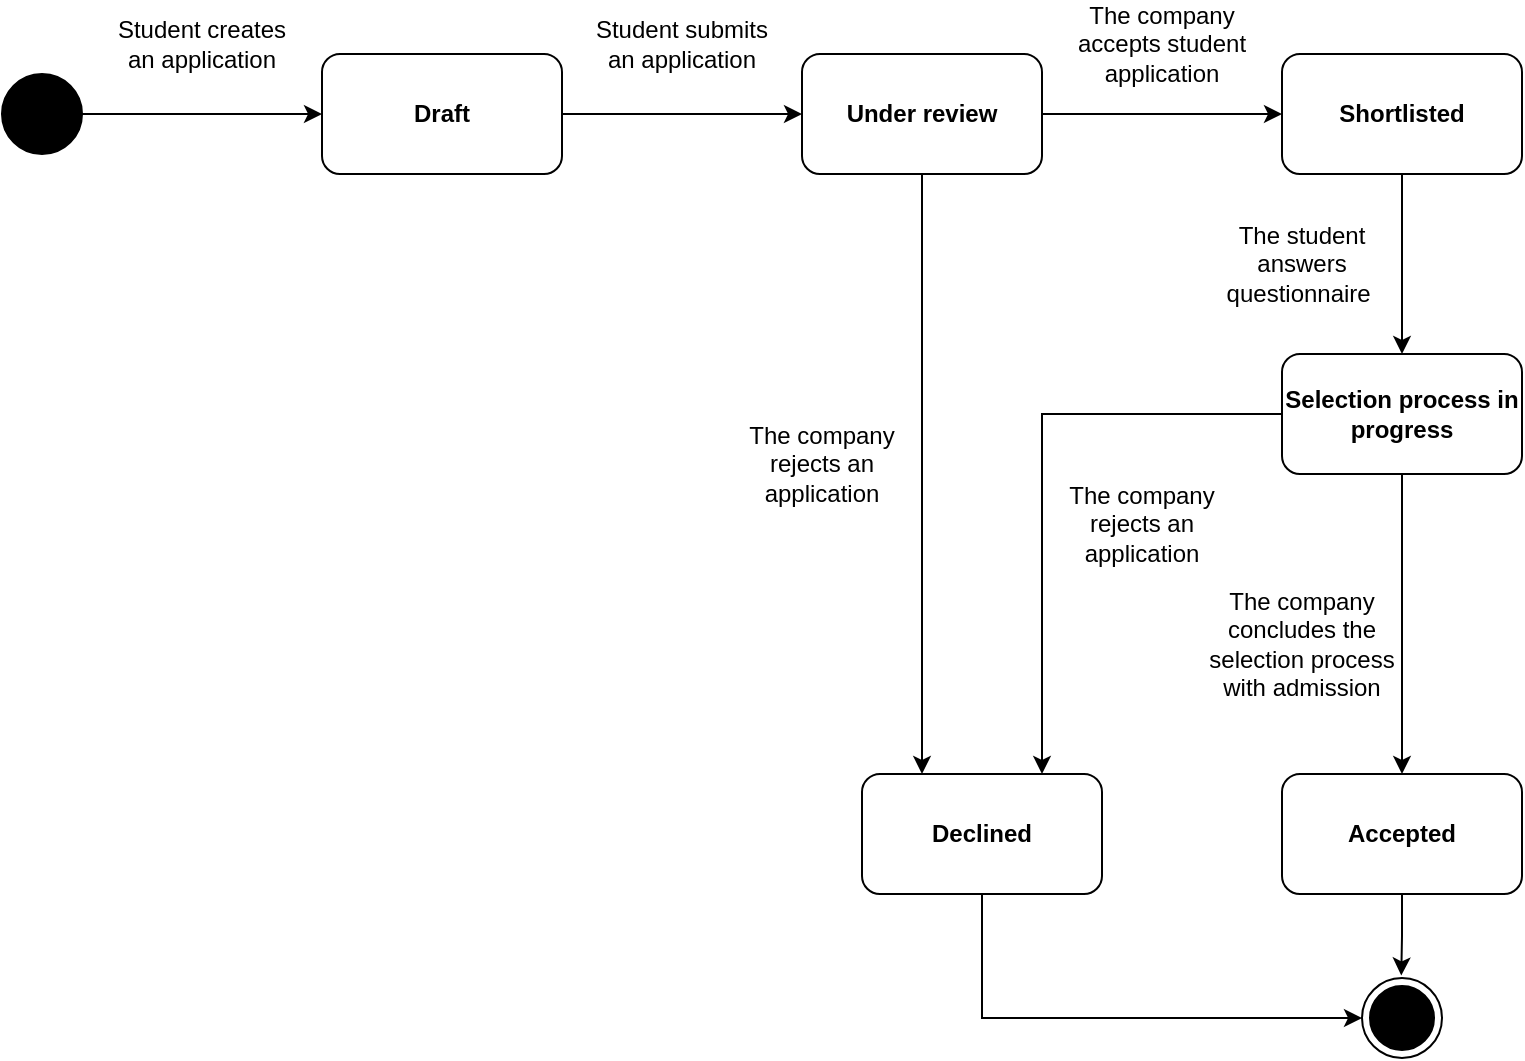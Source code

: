<mxfile version="25.0.3">
  <diagram name="Page-1" id="Z6-9M2VTCBfnbcUTm5Nu">
    <mxGraphModel dx="1434" dy="746" grid="1" gridSize="10" guides="1" tooltips="1" connect="1" arrows="1" fold="1" page="1" pageScale="1" pageWidth="827" pageHeight="1169" math="0" shadow="0">
      <root>
        <mxCell id="0" />
        <mxCell id="1" parent="0" />
        <mxCell id="DB-mMYPQY7Jh6TGkDNSh-1" value="" style="ellipse;whiteSpace=wrap;html=1;aspect=fixed;fillColor=#000000;" parent="1" vertex="1">
          <mxGeometry x="40" y="300" width="40" height="40" as="geometry" />
        </mxCell>
        <mxCell id="DB-mMYPQY7Jh6TGkDNSh-2" value="" style="endArrow=classic;html=1;rounded=0;exitX=1;exitY=0.5;exitDx=0;exitDy=0;entryX=0;entryY=0.5;entryDx=0;entryDy=0;" parent="1" source="6HXEC6jqAS_KfBbvcYs2-1" target="DB-mMYPQY7Jh6TGkDNSh-4" edge="1">
          <mxGeometry width="50" height="50" relative="1" as="geometry">
            <mxPoint x="360" y="550" as="sourcePoint" />
            <mxPoint x="170" y="320" as="targetPoint" />
          </mxGeometry>
        </mxCell>
        <mxCell id="DB-mMYPQY7Jh6TGkDNSh-3" style="edgeStyle=orthogonalEdgeStyle;rounded=0;orthogonalLoop=1;jettySize=auto;html=1;entryX=0;entryY=0.5;entryDx=0;entryDy=0;" parent="1" source="DB-mMYPQY7Jh6TGkDNSh-4" target="DB-mMYPQY7Jh6TGkDNSh-6" edge="1">
          <mxGeometry relative="1" as="geometry" />
        </mxCell>
        <mxCell id="DB-mMYPQY7Jh6TGkDNSh-37" style="edgeStyle=orthogonalEdgeStyle;rounded=0;orthogonalLoop=1;jettySize=auto;html=1;entryX=0.25;entryY=0;entryDx=0;entryDy=0;exitX=0.5;exitY=1;exitDx=0;exitDy=0;" parent="1" source="DB-mMYPQY7Jh6TGkDNSh-4" target="DB-mMYPQY7Jh6TGkDNSh-35" edge="1">
          <mxGeometry relative="1" as="geometry">
            <Array as="points">
              <mxPoint x="500" y="615" />
            </Array>
          </mxGeometry>
        </mxCell>
        <mxCell id="DB-mMYPQY7Jh6TGkDNSh-4" value="&lt;b&gt;Under review&lt;/b&gt;" style="rounded=1;whiteSpace=wrap;html=1;" parent="1" vertex="1">
          <mxGeometry x="440" y="290" width="120" height="60" as="geometry" />
        </mxCell>
        <mxCell id="DB-mMYPQY7Jh6TGkDNSh-5" style="edgeStyle=orthogonalEdgeStyle;rounded=0;orthogonalLoop=1;jettySize=auto;html=1;entryX=0.5;entryY=0;entryDx=0;entryDy=0;" parent="1" source="DB-mMYPQY7Jh6TGkDNSh-6" target="DB-mMYPQY7Jh6TGkDNSh-8" edge="1">
          <mxGeometry relative="1" as="geometry">
            <Array as="points" />
          </mxGeometry>
        </mxCell>
        <mxCell id="DB-mMYPQY7Jh6TGkDNSh-6" value="&lt;b&gt;Shortlisted&lt;/b&gt;" style="rounded=1;whiteSpace=wrap;html=1;" parent="1" vertex="1">
          <mxGeometry x="680" y="290" width="120" height="60" as="geometry" />
        </mxCell>
        <mxCell id="DB-mMYPQY7Jh6TGkDNSh-7" style="edgeStyle=orthogonalEdgeStyle;rounded=0;orthogonalLoop=1;jettySize=auto;html=1;" parent="1" source="DB-mMYPQY7Jh6TGkDNSh-8" target="DB-mMYPQY7Jh6TGkDNSh-13" edge="1">
          <mxGeometry relative="1" as="geometry" />
        </mxCell>
        <mxCell id="6HXEC6jqAS_KfBbvcYs2-5" style="edgeStyle=orthogonalEdgeStyle;rounded=0;orthogonalLoop=1;jettySize=auto;html=1;" edge="1" parent="1" source="DB-mMYPQY7Jh6TGkDNSh-8" target="DB-mMYPQY7Jh6TGkDNSh-35">
          <mxGeometry relative="1" as="geometry">
            <Array as="points">
              <mxPoint x="560" y="470" />
            </Array>
          </mxGeometry>
        </mxCell>
        <mxCell id="DB-mMYPQY7Jh6TGkDNSh-8" value="&lt;b&gt;Selection process in progress&lt;/b&gt;" style="rounded=1;whiteSpace=wrap;html=1;" parent="1" vertex="1">
          <mxGeometry x="680" y="440" width="120" height="60" as="geometry" />
        </mxCell>
        <mxCell id="DB-mMYPQY7Jh6TGkDNSh-9" value="Student submits an application" style="text;html=1;align=center;verticalAlign=middle;whiteSpace=wrap;rounded=0;" parent="1" vertex="1">
          <mxGeometry x="330" y="270" width="100" height="30" as="geometry" />
        </mxCell>
        <mxCell id="DB-mMYPQY7Jh6TGkDNSh-10" value="The company accepts student application" style="text;html=1;align=center;verticalAlign=middle;whiteSpace=wrap;rounded=0;" parent="1" vertex="1">
          <mxGeometry x="570" y="270" width="100" height="30" as="geometry" />
        </mxCell>
        <mxCell id="DB-mMYPQY7Jh6TGkDNSh-11" value="The student answers questionnaire&amp;nbsp;" style="text;html=1;align=center;verticalAlign=middle;whiteSpace=wrap;rounded=0;" parent="1" vertex="1">
          <mxGeometry x="640" y="380" width="100" height="30" as="geometry" />
        </mxCell>
        <mxCell id="DB-mMYPQY7Jh6TGkDNSh-12" style="edgeStyle=orthogonalEdgeStyle;rounded=0;orthogonalLoop=1;jettySize=auto;html=1;entryX=0.491;entryY=-0.032;entryDx=0;entryDy=0;entryPerimeter=0;" parent="1" source="DB-mMYPQY7Jh6TGkDNSh-13" target="DB-mMYPQY7Jh6TGkDNSh-16" edge="1">
          <mxGeometry relative="1" as="geometry">
            <mxPoint x="740" y="747" as="targetPoint" />
          </mxGeometry>
        </mxCell>
        <mxCell id="DB-mMYPQY7Jh6TGkDNSh-13" value="&lt;b&gt;Accepted&lt;/b&gt;" style="rounded=1;whiteSpace=wrap;html=1;" parent="1" vertex="1">
          <mxGeometry x="680" y="650" width="120" height="60" as="geometry" />
        </mxCell>
        <mxCell id="DB-mMYPQY7Jh6TGkDNSh-14" value="The company concludes the selection process with admission" style="text;html=1;align=center;verticalAlign=middle;whiteSpace=wrap;rounded=0;" parent="1" vertex="1">
          <mxGeometry x="640" y="570" width="100" height="30" as="geometry" />
        </mxCell>
        <mxCell id="DB-mMYPQY7Jh6TGkDNSh-15" value="" style="group" parent="1" vertex="1" connectable="0">
          <mxGeometry x="720" y="752" width="40" height="40" as="geometry" />
        </mxCell>
        <mxCell id="DB-mMYPQY7Jh6TGkDNSh-16" value="" style="ellipse;whiteSpace=wrap;html=1;aspect=fixed;" parent="DB-mMYPQY7Jh6TGkDNSh-15" vertex="1">
          <mxGeometry width="40" height="40" as="geometry" />
        </mxCell>
        <mxCell id="DB-mMYPQY7Jh6TGkDNSh-17" value="" style="ellipse;whiteSpace=wrap;html=1;aspect=fixed;fillColor=#000000;" parent="DB-mMYPQY7Jh6TGkDNSh-15" vertex="1">
          <mxGeometry x="4" y="4" width="32" height="32" as="geometry" />
        </mxCell>
        <mxCell id="6HXEC6jqAS_KfBbvcYs2-6" style="edgeStyle=orthogonalEdgeStyle;rounded=0;orthogonalLoop=1;jettySize=auto;html=1;entryX=0;entryY=0.5;entryDx=0;entryDy=0;" edge="1" parent="1" source="DB-mMYPQY7Jh6TGkDNSh-35" target="DB-mMYPQY7Jh6TGkDNSh-16">
          <mxGeometry relative="1" as="geometry">
            <Array as="points">
              <mxPoint x="530" y="772" />
            </Array>
          </mxGeometry>
        </mxCell>
        <mxCell id="DB-mMYPQY7Jh6TGkDNSh-35" value="&lt;b&gt;Declined&lt;/b&gt;" style="rounded=1;whiteSpace=wrap;html=1;" parent="1" vertex="1">
          <mxGeometry x="470" y="650" width="120" height="60" as="geometry" />
        </mxCell>
        <mxCell id="6HXEC6jqAS_KfBbvcYs2-2" value="" style="endArrow=classic;html=1;rounded=0;exitX=1;exitY=0.5;exitDx=0;exitDy=0;entryX=0;entryY=0.5;entryDx=0;entryDy=0;" edge="1" parent="1" source="DB-mMYPQY7Jh6TGkDNSh-1" target="6HXEC6jqAS_KfBbvcYs2-1">
          <mxGeometry width="50" height="50" relative="1" as="geometry">
            <mxPoint x="80" y="320" as="sourcePoint" />
            <mxPoint x="250" y="320" as="targetPoint" />
          </mxGeometry>
        </mxCell>
        <mxCell id="6HXEC6jqAS_KfBbvcYs2-1" value="&lt;b&gt;Draft&lt;/b&gt;" style="rounded=1;whiteSpace=wrap;html=1;" vertex="1" parent="1">
          <mxGeometry x="200" y="290" width="120" height="60" as="geometry" />
        </mxCell>
        <mxCell id="6HXEC6jqAS_KfBbvcYs2-4" value="Student creates an application" style="text;html=1;align=center;verticalAlign=middle;whiteSpace=wrap;rounded=0;" vertex="1" parent="1">
          <mxGeometry x="90" y="270" width="100" height="30" as="geometry" />
        </mxCell>
        <mxCell id="6HXEC6jqAS_KfBbvcYs2-7" value="The company rejects an application" style="text;html=1;align=center;verticalAlign=middle;whiteSpace=wrap;rounded=0;" vertex="1" parent="1">
          <mxGeometry x="400" y="480" width="100" height="30" as="geometry" />
        </mxCell>
        <mxCell id="6HXEC6jqAS_KfBbvcYs2-8" value="The company rejects an application" style="text;html=1;align=center;verticalAlign=middle;whiteSpace=wrap;rounded=0;" vertex="1" parent="1">
          <mxGeometry x="560" y="510" width="100" height="30" as="geometry" />
        </mxCell>
      </root>
    </mxGraphModel>
  </diagram>
</mxfile>
